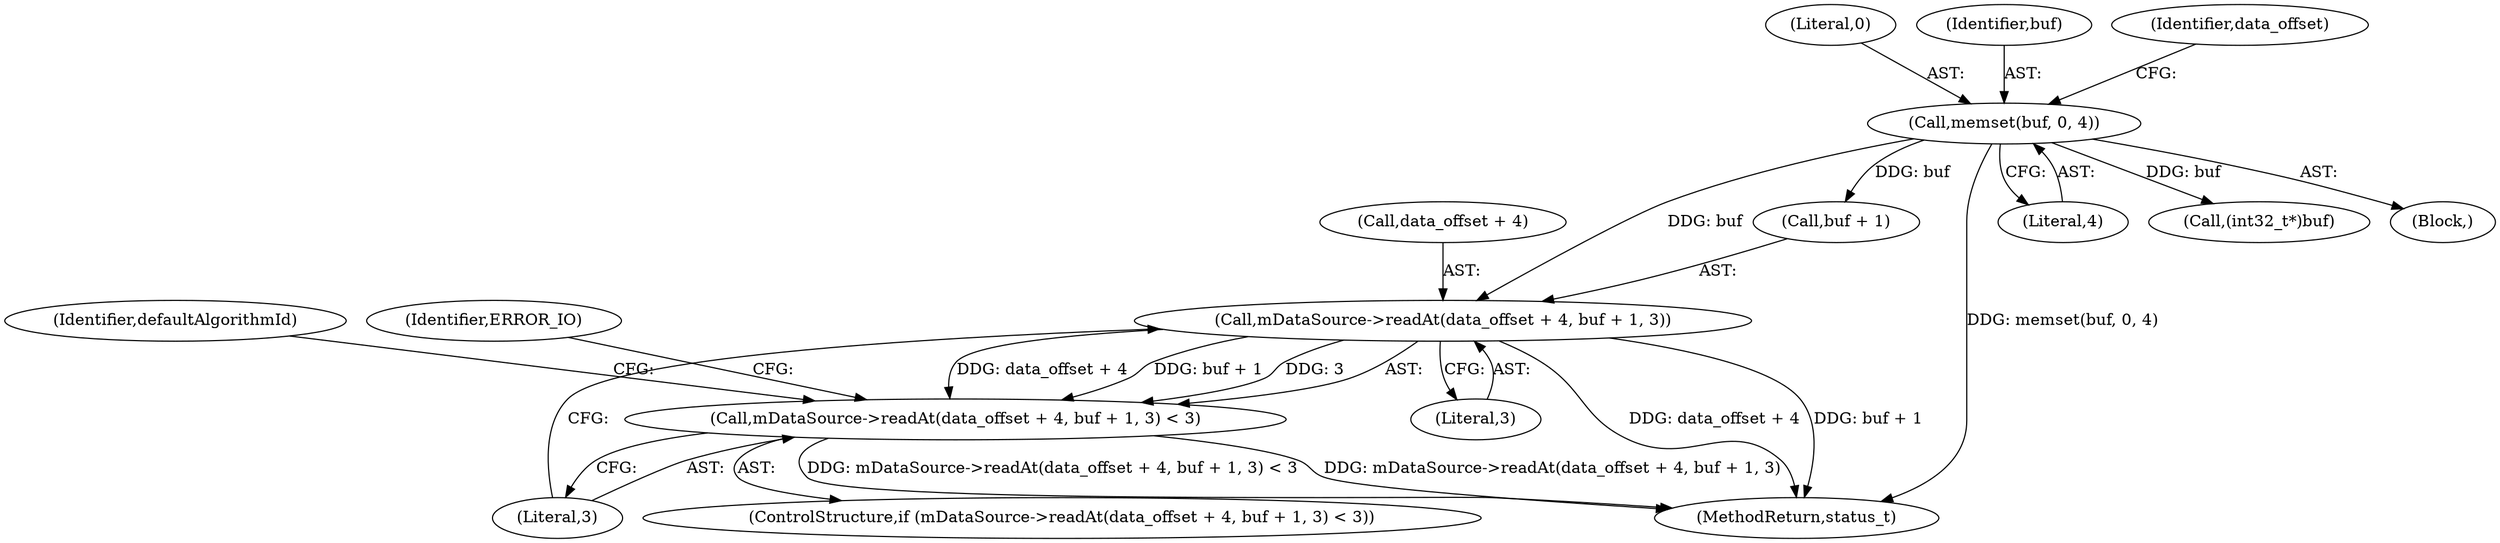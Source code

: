 digraph "0_Android_f81038006b4c59a5a148dcad887371206033c28f_2@API" {
"1000919" [label="(Call,mDataSource->readAt(data_offset + 4, buf + 1, 3))"];
"1000913" [label="(Call,memset(buf, 0, 4))"];
"1000918" [label="(Call,mDataSource->readAt(data_offset + 4, buf + 1, 3) < 3)"];
"1000915" [label="(Literal,0)"];
"1000913" [label="(Call,memset(buf, 0, 4))"];
"1000916" [label="(Literal,4)"];
"1000936" [label="(Call,(int32_t*)buf)"];
"1000917" [label="(ControlStructure,if (mDataSource->readAt(data_offset + 4, buf + 1, 3) < 3))"];
"1000914" [label="(Identifier,buf)"];
"1000921" [label="(Identifier,data_offset)"];
"1003289" [label="(MethodReturn,status_t)"];
"1000927" [label="(Literal,3)"];
"1000919" [label="(Call,mDataSource->readAt(data_offset + 4, buf + 1, 3))"];
"1000923" [label="(Call,buf + 1)"];
"1000920" [label="(Call,data_offset + 4)"];
"1000933" [label="(Identifier,defaultAlgorithmId)"];
"1000926" [label="(Literal,3)"];
"1000930" [label="(Identifier,ERROR_IO)"];
"1000918" [label="(Call,mDataSource->readAt(data_offset + 4, buf + 1, 3) < 3)"];
"1000900" [label="(Block,)"];
"1000919" -> "1000918"  [label="AST: "];
"1000919" -> "1000926"  [label="CFG: "];
"1000920" -> "1000919"  [label="AST: "];
"1000923" -> "1000919"  [label="AST: "];
"1000926" -> "1000919"  [label="AST: "];
"1000927" -> "1000919"  [label="CFG: "];
"1000919" -> "1003289"  [label="DDG: data_offset + 4"];
"1000919" -> "1003289"  [label="DDG: buf + 1"];
"1000919" -> "1000918"  [label="DDG: data_offset + 4"];
"1000919" -> "1000918"  [label="DDG: buf + 1"];
"1000919" -> "1000918"  [label="DDG: 3"];
"1000913" -> "1000919"  [label="DDG: buf"];
"1000913" -> "1000900"  [label="AST: "];
"1000913" -> "1000916"  [label="CFG: "];
"1000914" -> "1000913"  [label="AST: "];
"1000915" -> "1000913"  [label="AST: "];
"1000916" -> "1000913"  [label="AST: "];
"1000921" -> "1000913"  [label="CFG: "];
"1000913" -> "1003289"  [label="DDG: memset(buf, 0, 4)"];
"1000913" -> "1000923"  [label="DDG: buf"];
"1000913" -> "1000936"  [label="DDG: buf"];
"1000918" -> "1000917"  [label="AST: "];
"1000918" -> "1000927"  [label="CFG: "];
"1000927" -> "1000918"  [label="AST: "];
"1000930" -> "1000918"  [label="CFG: "];
"1000933" -> "1000918"  [label="CFG: "];
"1000918" -> "1003289"  [label="DDG: mDataSource->readAt(data_offset + 4, buf + 1, 3) < 3"];
"1000918" -> "1003289"  [label="DDG: mDataSource->readAt(data_offset + 4, buf + 1, 3)"];
}
